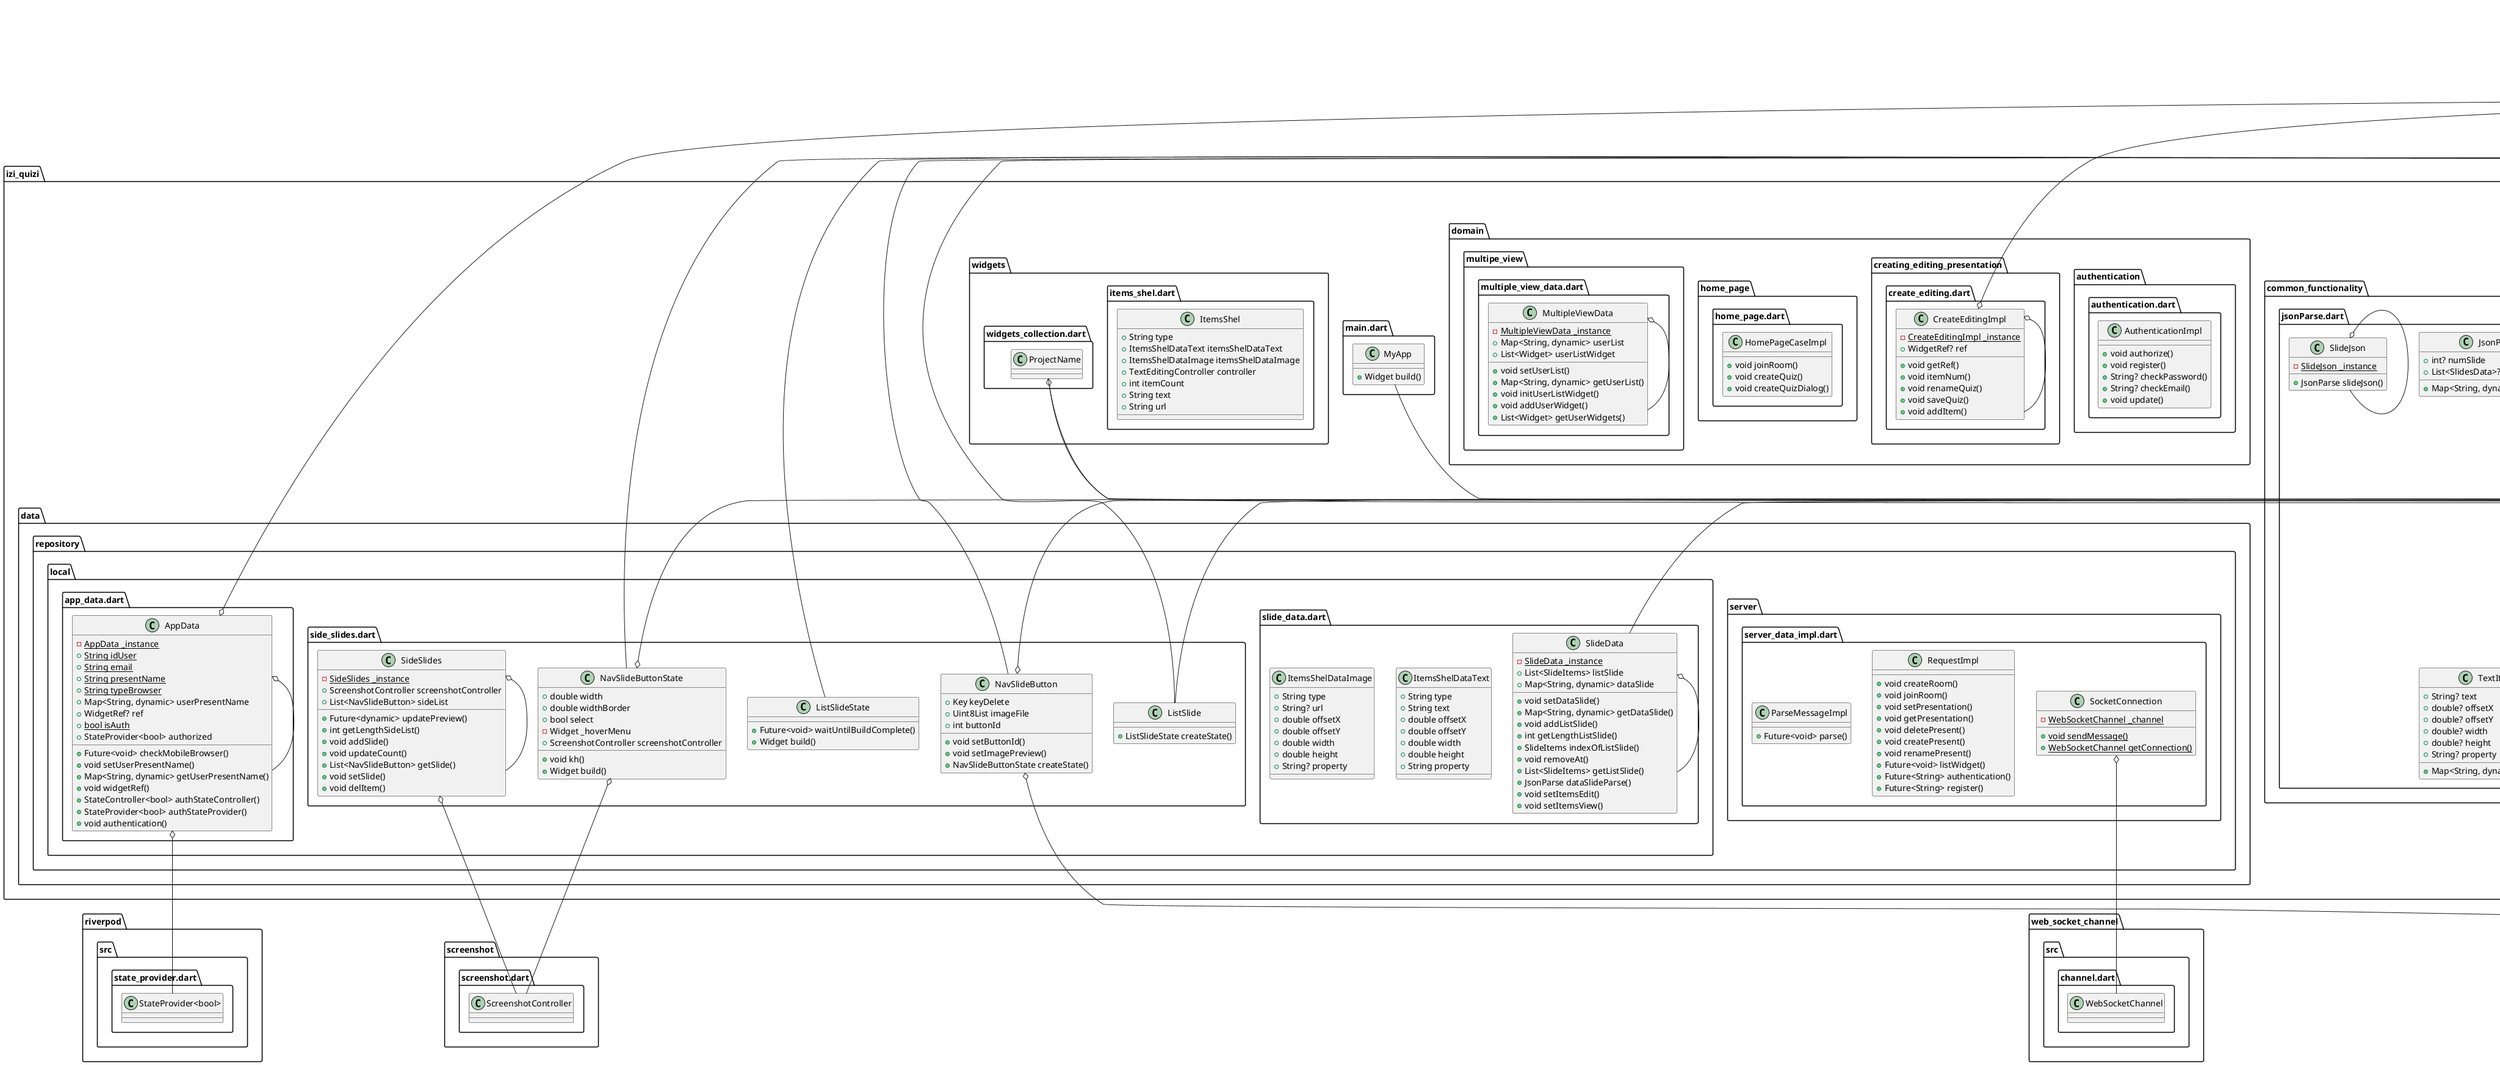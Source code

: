@startuml
set namespaceSeparator ::

class "izi_quizi::common_functionality::jsonParse.dart::JsonParse" {
  +int? numSlide
  +List<SlidesData>? slidesData
  +Map<String, dynamic> toJson()
}

class "izi_quizi::common_functionality::jsonParse.dart::SlidesData" {
  +List<TextItems>? textItems
  +List<ImageItems>? imageItems
  +Map<String, dynamic> toJson()
}

class "izi_quizi::common_functionality::jsonParse.dart::TextItems" {
  +String? text
  +double? offsetX
  +double? offsetY
  +double? width
  +double? height
  +String? property
  +Map<String, dynamic> toJson()
}

class "izi_quizi::common_functionality::jsonParse.dart::ImageItems" {
  +String? url
  +double? offsetX
  +double? offsetY
  +double? width
  +double? height
  +String? property
  +Map<String, dynamic> toJson()
}

class "izi_quizi::common_functionality::jsonParse.dart::SlideJson" {
  {static} -SlideJson _instance
  +JsonParse slideJson()
}

"izi_quizi::common_functionality::jsonParse.dart::SlideJson" o-- "izi_quizi::common_functionality::jsonParse.dart::SlideJson"

class "izi_quizi::data::repository::local::app_data.dart::AppData" {
  {static} -AppData _instance
  {static} +String idUser
  {static} +String email
  {static} +String presentName
  {static} +String typeBrowser
  +Map<String, dynamic> userPresentName
  +WidgetRef? ref
  {static} +bool isAuth
  +StateProvider<bool> authorized
  +Future<void> checkMobileBrowser()
  +void setUserPresentName()
  +Map<String, dynamic> getUserPresentName()
  +void widgetRef()
  +StateController<bool> authStateController()
  +StateProvider<bool> authStateProvider()
  +void authentication()
}

"izi_quizi::data::repository::local::app_data.dart::AppData" o-- "izi_quizi::data::repository::local::app_data.dart::AppData"
"izi_quizi::data::repository::local::app_data.dart::AppData" o-- "flutter_riverpod::src::consumer.dart::WidgetRef"
"izi_quizi::data::repository::local::app_data.dart::AppData" o-- "riverpod::src::state_provider.dart::StateProvider<bool>"

class "izi_quizi::data::repository::local::side_slides.dart::SideSlides" {
  {static} -SideSlides _instance
  +ScreenshotController screenshotController
  +List<NavSlideButton> sideList
  +Future<dynamic> updatePreview()
  +int getLengthSideList()
  +void addSlide()
  +void updateCount()
  +List<NavSlideButton> getSlide()
  +void setSlide()
  +void delItem()
}

"izi_quizi::data::repository::local::side_slides.dart::SideSlides" o-- "izi_quizi::data::repository::local::side_slides.dart::SideSlides"
"izi_quizi::data::repository::local::side_slides.dart::SideSlides" o-- "screenshot::screenshot.dart::ScreenshotController"

class "izi_quizi::data::repository::local::side_slides.dart::NavSlideButton" {
  +Key keyDelete
  +Uint8List imageFile
  +int buttonId
  +void setButtonId()
  +void setImagePreview()
  +NavSlideButtonState createState()
}

"izi_quizi::data::repository::local::side_slides.dart::NavSlideButton" o-- "flutter::src::foundation::key.dart::Key"
"izi_quizi::data::repository::local::side_slides.dart::NavSlideButton" o-- "dart::typed_data::Uint8List"
"flutter_riverpod::src::consumer.dart::ConsumerStatefulWidget" <|-- "izi_quizi::data::repository::local::side_slides.dart::NavSlideButton"

class "izi_quizi::data::repository::local::side_slides.dart::NavSlideButtonState" {
  +double width
  +double widthBorder
  +bool select
  -Widget _hoverMenu
  +ScreenshotController screenshotController
  +void kh()
  +Widget build()
}

"izi_quizi::data::repository::local::side_slides.dart::NavSlideButtonState" o-- "flutter::src::widgets::framework.dart::Widget"
"izi_quizi::data::repository::local::side_slides.dart::NavSlideButtonState" o-- "screenshot::screenshot.dart::ScreenshotController"
"flutter_riverpod::src::consumer.dart::ConsumerState" <|-- "izi_quizi::data::repository::local::side_slides.dart::NavSlideButtonState"

class "izi_quizi::data::repository::local::side_slides.dart::ListSlide" {
  +ListSlideState createState()
}

"flutter_riverpod::src::consumer.dart::ConsumerStatefulWidget" <|-- "izi_quizi::data::repository::local::side_slides.dart::ListSlide"

class "izi_quizi::data::repository::local::side_slides.dart::ListSlideState" {
  +Future<void> waitUntilBuildComplete()
  +Widget build()
}

"flutter_riverpod::src::consumer.dart::ConsumerState" <|-- "izi_quizi::data::repository::local::side_slides.dart::ListSlideState"

class "izi_quizi::data::repository::local::slide_data.dart::SlideData" {
  {static} -SlideData _instance
  +List<SlideItems> listSlide
  +Map<String, dynamic> dataSlide
  +void setDataSlide()
  +Map<String, dynamic> getDataSlide()
  +void addListSlide()
  +int getLengthListSlide()
  +SlideItems indexOfListSlide()
  +void removeAt()
  +List<SlideItems> getListSlide()
  +JsonParse dataSlideParse()
  +void setItemsEdit()
  +void setItemsView()
}

"izi_quizi::data::repository::local::slide_data.dart::SlideData" o-- "izi_quizi::data::repository::local::slide_data.dart::SlideData"

class "izi_quizi::data::repository::local::slide_data.dart::ItemsShelDataText" {
  +String type
  +String text
  +double offsetX
  +double offsetY
  +double width
  +double height
  +String property
}

class "izi_quizi::data::repository::local::slide_data.dart::ItemsShelDataImage" {
  +String type
  +String? url
  +double offsetX
  +double offsetY
  +double width
  +double height
  +String? property
}

class "izi_quizi::data::repository::server::server_data_impl.dart::SocketConnection" {
  {static} -WebSocketChannel _channel
  {static} +void sendMessage()
  {static} +WebSocketChannel getConnection()
}

"izi_quizi::data::repository::server::server_data_impl.dart::SocketConnection" o-- "web_socket_channel::src::channel.dart::WebSocketChannel"

class "izi_quizi::data::repository::server::server_data_impl.dart::RequestImpl" {
  +void createRoom()
  +void joinRoom()
  +void setPresentation()
  +void getPresentation()
  +void deletePresent()
  +void createPresent()
  +void renamePresent()
  +Future<void> listWidget()
  +Future<String> authentication()
  +Future<String> register()
}

class "izi_quizi::data::repository::server::server_data_impl.dart::ParseMessageImpl" {
  +Future<void> parse()
}

class "izi_quizi::domain::authentication::authentication.dart::AuthenticationImpl" {
  +void authorize()
  +void register()
  +String? checkPassword()
  +String? checkEmail()
  +void update()
}

class "izi_quizi::domain::creating_editing_presentation::create_editing.dart::CreateEditingImpl" {
  {static} -CreateEditingImpl _instance
  +WidgetRef? ref
  +void getRef()
  +void itemNum()
  +void renameQuiz()
  +void saveQuiz()
  +void addItem()
}

"izi_quizi::domain::creating_editing_presentation::create_editing.dart::CreateEditingImpl" o-- "izi_quizi::domain::creating_editing_presentation::create_editing.dart::CreateEditingImpl"
"izi_quizi::domain::creating_editing_presentation::create_editing.dart::CreateEditingImpl" o-- "flutter_riverpod::src::consumer.dart::WidgetRef"

class "izi_quizi::domain::home_page::home_page.dart::HomePageCaseImpl" {
  +void joinRoom()
  +void createQuiz()
  +void createQuizDialog()
}

class "izi_quizi::domain::multipe_view::multiple_view_data.dart::MultipleViewData" {
  {static} -MultipleViewData _instance
  +Map<String, dynamic> userList
  +List<Widget> userListWidget
  +void setUserList()
  +Map<String, dynamic> getUserList()
  +void initUserListWidget()
  +void addUserWidget()
  +List<Widget> getUserWidgets()
}

"izi_quizi::domain::multipe_view::multiple_view_data.dart::MultipleViewData" o-- "izi_quizi::domain::multipe_view::multiple_view_data.dart::MultipleViewData"

class "izi_quizi::main.dart::MyApp" {
  +Widget build()
}

"flutter::src::widgets::framework.dart::StatelessWidget" <|-- "izi_quizi::main.dart::MyApp"

class "izi_quizi::presentation::authentication::authentication_popup_screen.dart::PasswordField" {
  +GlobalKey<FormState>? formKey
  +String? restorationId
  +Key? fieldKey
  +String? hintText
  +String? labelText
  +String? helperText
  +String? helperTexts
  +void Function(String?)? onChanged
  +String? Function(String?)? validator
  +void Function(String)? onFieldSubmitted
  +TextInputAction? textInputAction
  +TextEditingController? myControllerPass
  +State<PasswordField> createState()
}

"izi_quizi::presentation::authentication::authentication_popup_screen.dart::PasswordField" o-- "flutter::src::widgets::framework.dart::GlobalKey<FormState>"
"izi_quizi::presentation::authentication::authentication_popup_screen.dart::PasswordField" o-- "flutter::src::foundation::key.dart::Key"
"izi_quizi::presentation::authentication::authentication_popup_screen.dart::PasswordField" o-- "flutter::src::widgets::form.dart::void Function(String)"
"izi_quizi::presentation::authentication::authentication_popup_screen.dart::PasswordField" o-- "flutter::src::widgets::form.dart::String Function(String)"
"izi_quizi::presentation::authentication::authentication_popup_screen.dart::PasswordField" o-- "flutter::src::foundation::basic_types.dart::void Function(String)"
"izi_quizi::presentation::authentication::authentication_popup_screen.dart::PasswordField" o-- "flutter::src::services::text_input.dart::TextInputAction"
"izi_quizi::presentation::authentication::authentication_popup_screen.dart::PasswordField" o-- "flutter::src::widgets::editable_text.dart::TextEditingController"
"flutter::src::widgets::framework.dart::StatefulWidget" <|-- "izi_quizi::presentation::authentication::authentication_popup_screen.dart::PasswordField"

class "izi_quizi::presentation::authentication::authentication_popup_screen.dart::_PasswordFieldState" {
  -RestorableBool _obscureText
  +String? restorationId
  +String? hintText
  +void restoreState()
  +Widget build()
}

"izi_quizi::presentation::authentication::authentication_popup_screen.dart::_PasswordFieldState" o-- "flutter::src::widgets::restoration_properties.dart::RestorableBool"
"flutter::src::widgets::framework.dart::State" <|-- "izi_quizi::presentation::authentication::authentication_popup_screen.dart::_PasswordFieldState"
"flutter::src::widgets::restoration.dart::RestorationMixin" <|-- "izi_quizi::presentation::authentication::authentication_popup_screen.dart::_PasswordFieldState"

class "izi_quizi::presentation::authentication::authentication_popup_screen.dart::Join" {
  +JoinState createState()
}

"flutter_riverpod::src::consumer.dart::ConsumerStatefulWidget" <|-- "izi_quizi::presentation::authentication::authentication_popup_screen.dart::Join"

class "izi_quizi::presentation::authentication::authentication_popup_screen.dart::JoinState" {
  +TextEditingController myControllerEmail
  +TextEditingController controllerPass
  -GlobalKey<FormState> _formKey
  +bool buttonPressed
  +bool isAuth
  +Widget errorWidget
  +Widget build()
}

"izi_quizi::presentation::authentication::authentication_popup_screen.dart::JoinState" o-- "flutter::src::widgets::editable_text.dart::TextEditingController"
"izi_quizi::presentation::authentication::authentication_popup_screen.dart::JoinState" o-- "flutter::src::widgets::framework.dart::GlobalKey<FormState>"
"izi_quizi::presentation::authentication::authentication_popup_screen.dart::JoinState" o-- "flutter::src::widgets::framework.dart::Widget"
"flutter_riverpod::src::consumer.dart::ConsumerState" <|-- "izi_quizi::presentation::authentication::authentication_popup_screen.dart::JoinState"

class "izi_quizi::presentation::authentication::authentication_state.dart::AuthUpdate" {
  +void increment()
}

"state_notifier::state_notifier.dart::StateNotifier" <|-- "izi_quizi::presentation::authentication::authentication_state.dart::AuthUpdate"

class "izi_quizi::presentation::creating_editing_presentation::create_editing_state.dart::ItemId" {
  +void set()
}

"state_notifier::state_notifier.dart::StateNotifier" <|-- "izi_quizi::presentation::creating_editing_presentation::create_editing_state.dart::ItemId"

class "izi_quizi::presentation::creating_editing_presentation::creating_editing_screen.dart::PresentationEdit" {
  +String currentNamePresent
  +TextEditingController myController
  +Widget build()
}

"izi_quizi::presentation::creating_editing_presentation::creating_editing_screen.dart::PresentationEdit" o-- "flutter::src::widgets::editable_text.dart::TextEditingController"
"flutter::src::widgets::framework.dart::StatelessWidget" <|-- "izi_quizi::presentation::creating_editing_presentation::creating_editing_screen.dart::PresentationEdit"

class "izi_quizi::presentation::creating_editing_presentation::creating_editing_screen.dart::NavRailDemo" {
  +NavRailDemoState createState()
}

"flutter_riverpod::src::consumer.dart::ConsumerStatefulWidget" <|-- "izi_quizi::presentation::creating_editing_presentation::creating_editing_screen.dart::NavRailDemo"

class "izi_quizi::presentation::creating_editing_presentation::creating_editing_screen.dart::NavRailDemoState" {
  -RestorableInt _selectedIndex
  +ListSlide listSlide
  +String restorationId
  +void restoreState()
  +void dispose()
  +Widget build()
}

"izi_quizi::presentation::creating_editing_presentation::creating_editing_screen.dart::NavRailDemoState" o-- "flutter::src::widgets::restoration_properties.dart::RestorableInt"
"izi_quizi::presentation::creating_editing_presentation::creating_editing_screen.dart::NavRailDemoState" o-- "izi_quizi::data::repository::local::side_slides.dart::ListSlide"
"flutter_riverpod::src::consumer.dart::ConsumerState" <|-- "izi_quizi::presentation::creating_editing_presentation::creating_editing_screen.dart::NavRailDemoState"
"flutter::src::widgets::restoration.dart::RestorationMixin" <|-- "izi_quizi::presentation::creating_editing_presentation::creating_editing_screen.dart::NavRailDemoState"

class "izi_quizi::presentation::creating_editing_presentation::creating_editing_screen.dart::PresentationViewport" {
  +State<PresentationViewport> createState()
}

"flutter::src::widgets::framework.dart::StatefulWidget" <|-- "izi_quizi::presentation::creating_editing_presentation::creating_editing_screen.dart::PresentationViewport"

class "izi_quizi::presentation::creating_editing_presentation::creating_editing_screen.dart::PresentationViewportState" {
  +Widget build()
}

"flutter::src::widgets::framework.dart::State" <|-- "izi_quizi::presentation::creating_editing_presentation::creating_editing_screen.dart::PresentationViewportState"

class "izi_quizi::presentation::creating_editing_presentation::creating_editing_screen.dart::ElevatedButtonFactory" {
  +void Function()? onPressed
  +Widget child
  +Widget build()
}

"izi_quizi::presentation::creating_editing_presentation::creating_editing_screen.dart::ElevatedButtonFactory" o-- "null::void Function()"
"izi_quizi::presentation::creating_editing_presentation::creating_editing_screen.dart::ElevatedButtonFactory" o-- "flutter::src::widgets::framework.dart::Widget"
"flutter::src::widgets::framework.dart::StatelessWidget" <|-- "izi_quizi::presentation::creating_editing_presentation::creating_editing_screen.dart::ElevatedButtonFactory"

class "izi_quizi::presentation::home_page::home_page_screen.dart::MyStatefulWidget" {
  +MyStatefulWidgetState createState()
}

"flutter_riverpod::src::consumer.dart::ConsumerStatefulWidget" <|-- "izi_quizi::presentation::home_page::home_page_screen.dart::MyStatefulWidget"

class "izi_quizi::presentation::home_page::home_page_screen.dart::MyStatefulWidgetState" {
  -TabController _tabController
  +void initState()
  +void setStates()
  +Widget build()
}

"izi_quizi::presentation::home_page::home_page_screen.dart::MyStatefulWidgetState" o-- "flutter::src::material::tab_controller.dart::TabController"
"flutter_riverpod::src::consumer.dart::ConsumerState" <|-- "izi_quizi::presentation::home_page::home_page_screen.dart::MyStatefulWidgetState"
"flutter::src::widgets::ticker_provider.dart::TickerProviderStateMixin" <|-- "izi_quizi::presentation::home_page::home_page_screen.dart::MyStatefulWidgetState"

class "izi_quizi::presentation::home_page::home_page_screen.dart::TabBarEvents" {
  +State<TabBarEvents> createState()
}

"flutter::src::widgets::framework.dart::StatefulWidget" <|-- "izi_quizi::presentation::home_page::home_page_screen.dart::TabBarEvents"

class "izi_quizi::presentation::home_page::home_page_screen.dart::TabBarEventsState" {
  +TabController tabController
  +void initState()
  +Widget build()
}

"izi_quizi::presentation::home_page::home_page_screen.dart::TabBarEventsState" o-- "flutter::src::material::tab_controller.dart::TabController"
"flutter::src::widgets::framework.dart::State" <|-- "izi_quizi::presentation::home_page::home_page_screen.dart::TabBarEventsState"
"flutter::src::widgets::ticker_provider.dart::TickerProviderStateMixin" <|-- "izi_quizi::presentation::home_page::home_page_screen.dart::TabBarEventsState"

class "izi_quizi::presentation::home_page::home_page_screen.dart::JoinThePresentation" {
  {static} +TextEditingController controller
  -List<Widget> _list
  +Widget build()
}

"izi_quizi::presentation::home_page::home_page_screen.dart::JoinThePresentation" o-- "flutter::src::widgets::editable_text.dart::TextEditingController"
"flutter::src::widgets::framework.dart::StatelessWidget" <|-- "izi_quizi::presentation::home_page::home_page_screen.dart::JoinThePresentation"

class "izi_quizi::presentation::home_page::home_page_screen.dart::PresentCard" {
  +int idPresent
  +String presentName
  +State<PresentCard> createState()
}

"flutter::src::widgets::framework.dart::StatefulWidget" <|-- "izi_quizi::presentation::home_page::home_page_screen.dart::PresentCard"

class "izi_quizi::presentation::home_page::home_page_screen.dart::_PresentCardState" {
  +Widget build()
}

"flutter::src::widgets::framework.dart::State" <|-- "izi_quizi::presentation::home_page::home_page_screen.dart::_PresentCardState"

class "izi_quizi::presentation::home_page::home_page_screen.dart::PresentationDialog" {
  +int idPresent
  +String presentName
  +SlideData slideData
  +Color? barrierColor
  +bool barrierDismissible
  +String? barrierLabel
  +Duration transitionDuration
  +Widget buildPage()
}

"izi_quizi::presentation::home_page::home_page_screen.dart::PresentationDialog" o-- "izi_quizi::data::repository::local::slide_data.dart::SlideData"
"izi_quizi::presentation::home_page::home_page_screen.dart::PresentationDialog" o-- "dart::ui::Color"
"flutter::src::widgets::routes.dart::PopupRoute" <|-- "izi_quizi::presentation::home_page::home_page_screen.dart::PresentationDialog"

class "izi_quizi::presentation::home_page::home_page_state.dart::IsAuth" {
  +bool isAuth
  +void set()
}

"state_notifier::state_notifier.dart::StateNotifier" <|-- "izi_quizi::presentation::home_page::home_page_state.dart::IsAuth"

class "izi_quizi::presentation::multipe_view::multiple_view_screen.dart::MultipleView" {
  +_MultipleViewState createState()
}

"flutter_riverpod::src::consumer.dart::ConsumerStatefulWidget" <|-- "izi_quizi::presentation::multipe_view::multiple_view_screen.dart::MultipleView"

class "izi_quizi::presentation::multipe_view::multiple_view_screen.dart::_MultipleViewState" {
  -GlobalKey<FormState> _formKey
  +Widget build()
}

"izi_quizi::presentation::multipe_view::multiple_view_screen.dart::_MultipleViewState" o-- "flutter::src::widgets::framework.dart::GlobalKey<FormState>"
"flutter_riverpod::src::consumer.dart::ConsumerState" <|-- "izi_quizi::presentation::multipe_view::multiple_view_screen.dart::_MultipleViewState"

class "izi_quizi::presentation::single_view::single_view_screen.dart::SingleViewPresentation" {
  +ViewPresentationState createState()
}

"flutter_riverpod::src::consumer.dart::ConsumerStatefulWidget" <|-- "izi_quizi::presentation::single_view::single_view_screen.dart::SingleViewPresentation"

class "izi_quizi::presentation::single_view::single_view_screen.dart::ViewPresentationState" {
  {static} +double heightBox
  {static} +double heightIcon
  +Widget build()
}

"flutter_riverpod::src::consumer.dart::ConsumerState" <|-- "izi_quizi::presentation::single_view::single_view_screen.dart::ViewPresentationState"

class "izi_quizi::presentation::single_view::single_view_screen.dart::ItemsViewPresentation" {
  +String type
  +TextEditingController controller
  +int itemId
  +String text
  +String url
  +double width
  +double height
  +double left
  +double top
  +ItemsViewPresentationState createState()
}

"izi_quizi::presentation::single_view::single_view_screen.dart::ItemsViewPresentation" o-- "flutter::src::widgets::editable_text.dart::TextEditingController"
"flutter_riverpod::src::consumer.dart::ConsumerStatefulWidget" <|-- "izi_quizi::presentation::single_view::single_view_screen.dart::ItemsViewPresentation"

class "izi_quizi::presentation::single_view::single_view_screen.dart::ItemsViewPresentationState" {
  +double angle
  +void initState()
  +void dispose()
  +Widget build()
}

"flutter_riverpod::src::consumer.dart::ConsumerState" <|-- "izi_quizi::presentation::single_view::single_view_screen.dart::ItemsViewPresentationState"

class "izi_quizi::presentation::single_view::single_view_screen.dart::PresentationViewport" {
  +Widget build()
}

"flutter_riverpod::src::consumer.dart::ConsumerWidget" <|-- "izi_quizi::presentation::single_view::single_view_screen.dart::PresentationViewport"

class "izi_quizi::presentation::single_view::single_view_state.dart::Counter" {
  +void increment()
  +void decrement()
  +void set()
}

"state_notifier::state_notifier.dart::StateNotifier" <|-- "izi_quizi::presentation::single_view::single_view_state.dart::Counter"

class "izi_quizi::widgets::items_shel.dart::ItemsShel" {
  +String type
  +ItemsShelDataText itemsShelDataText
  +ItemsShelDataImage itemsShelDataImage
  +TextEditingController controller
  +int itemCount
  +String text
  +String url
  +double width
  +double height
  +Offset offsetPos
  +Widget? widgetInit
  +double left
  +double top
  +ItemsShelDataText? getItemsShelDataText()
  +ItemsShelDataImage? getItemsShelDataImage()
  +ItemsShelState createState()
}

"izi_quizi::widgets::items_shel.dart::ItemsShel" o-- "izi_quizi::data::repository::local::slide_data.dart::ItemsShelDataText"
"izi_quizi::widgets::items_shel.dart::ItemsShel" o-- "izi_quizi::data::repository::local::slide_data.dart::ItemsShelDataImage"
"izi_quizi::widgets::items_shel.dart::ItemsShel" o-- "flutter::src::widgets::editable_text.dart::TextEditingController"
"izi_quizi::widgets::items_shel.dart::ItemsShel" o-- "dart::ui::Offset"
"izi_quizi::widgets::items_shel.dart::ItemsShel" o-- "flutter::src::widgets::framework.dart::Widget"
"flutter_riverpod::src::consumer.dart::ConsumerStatefulWidget" <|-- "izi_quizi::widgets::items_shel.dart::ItemsShel"

class "izi_quizi::widgets::items_shel.dart::ItemsShelState" {
  +Color color
  +Offset offset
  +double angle
  +BoxBorder? border
  +BoxBorder? setBorder
  +bool hover
  +bool select
  +int itemCount
  +Widget rightBottomTriger()
  +Widget leftTopTriger()
  +Widget rotateTriger()
  +void initState()
  +void dispose()
  +Widget build()
}

"izi_quizi::widgets::items_shel.dart::ItemsShelState" o-- "dart::ui::Color"
"izi_quizi::widgets::items_shel.dart::ItemsShelState" o-- "dart::ui::Offset"
"izi_quizi::widgets::items_shel.dart::ItemsShelState" o-- "flutter::src::painting::box_border.dart::BoxBorder"
"flutter_riverpod::src::consumer.dart::ConsumerState" <|-- "izi_quizi::widgets::items_shel.dart::ItemsShelState"

class "izi_quizi::widgets::slide.dart::PresentationCreationArea" {
  +SlideData data
  +int numWidget
  +List<Widget> listWidgets
  +List<SlideItems> listSlide
  -List<Widget> _selectWidget
  +Future<Uint8List> imageElementToUint8List()
  +Future<void> pickFileWeb()
  +void addWidget()
  +Widget sideMenu()
  +Widget area()
  +Widget build()
}

"izi_quizi::widgets::slide.dart::PresentationCreationArea" o-- "izi_quizi::data::repository::local::slide_data.dart::SlideData"
"flutter_riverpod::src::consumer.dart::ConsumerWidget" <|-- "izi_quizi::widgets::slide.dart::PresentationCreationArea"

class "izi_quizi::widgets::slide_item.dart::SlideItems" {
  +List<ItemsShel> listItems
  +List<ItemsViewPresentation> listItemsView
  +int lengthArr()
  +List<ItemsShel> getListItems()
  +void addItemShel()
  +void addItemsView()
  +void delItem()
  +Stack getSlide()
  +Stack getSlideView()
  +Widget build()
}

"flutter_riverpod::src::consumer.dart::ConsumerWidget" <|-- "izi_quizi::widgets::slide_item.dart::SlideItems"

class "izi_quizi::widgets::widgets_collection.dart::ButtonDelete" {
  +Key deleteItemKey
  +Widget build()
}

"izi_quizi::widgets::widgets_collection.dart::ButtonDelete" o-- "flutter::src::foundation::key.dart::Key"
"flutter_riverpod::src::consumer.dart::ConsumerWidget" <|-- "izi_quizi::widgets::widgets_collection.dart::ButtonDelete"
  _fe_analyzer_shared 31.0.0 (58.0.0 available)  analyzer 2.8.0 (5.10.0 available)
  cli_util 0.3.5 (0.4.0 available)
> source_span 1.10.0 (was 1.9.1)
Building package executables... (4.8s)
  _fe_analyzer_shared 31.0.0 (58.0.0 available)
  _fe_analyzer_shared 31.0.0 (58.0.0 available)
  analyzer 2.8.0 (5.10.0 available)
  cli_util 0.3.5 (0.4.0 available)
> source_span 1.10.0 (was 1.9.1)
Building package executables... (4.8s)
Built dcdg:dcdg.
Installed executable dcdg.
Warning: Pub installs executables into C:\Users\2001a\AppData\Local\Pub\Cache\bin, which is not on your path.
You can fix that by adding that directory to your system's "Path" environment variable.
A web search for "configure windows path" will show you how.
Activated dcdg 4.1.0.
PS C:\Users\2001a\YandexDisk\university\diplom\izi_quizi> dart pub global run dcdg
@startuml
set namespaceSeparator ::

class "izi_quizi::common_functionality::jsonParse.dart::JsonParse" {
  +int? numSlide
  +List<SlidesData>? slidesData
  +Map<String, dynamic> toJson()
}

class "izi_quizi::common_functionality::jsonParse.dart::SlidesData" {
  +List<TextItems>? textItems
  +List<ImageItems>? imageItems
  +Map<String, dynamic> toJson()
}

class "izi_quizi::common_functionality::jsonParse.dart::TextItems" {
  +String? text
  +double? offsetX
  +double? offsetY
  +double? width
  +double? height
  +String? property
  +Map<String, dynamic> toJson()
}

class "izi_quizi::common_functionality::jsonParse.dart::ImageItems" {
  +String? url
  +double? offsetX
  +double? offsetY
  +double? width
  +double? height
  +String? property
  +Map<String, dynamic> toJson()
}

class "izi_quizi::common_functionality::jsonParse.dart::SlideJson" {
  {static} -SlideJson _instance
  +JsonParse slideJson()
}

"izi_quizi::common_functionality::jsonParse.dart::SlideJson" o-- "izi_quizi::common_functionality::jsonParse.dart::SlideJson"

class "izi_quizi::data::repository::local::app_data.dart::AppData" {
  {static} -AppData _instance
  {static} +String idUser
  {static} +String email
  {static} +String presentName
  {static} +String typeBrowser
  +Map<String, dynamic> userPresentName
  +WidgetRef? ref
  {static} +bool isAuth
  +StateProvider<bool> authorized
  +Future<void> checkMobileBrowser()
  +void setUserPresentName()
  +Map<String, dynamic> getUserPresentName()
  +void widgetRef()
  +StateController<bool> authStateController()
  +StateProvider<bool> authStateProvider()
  +void authentication()
}

"izi_quizi::data::repository::local::app_data.dart::AppData" o-- "izi_quizi::data::repository::local::app_data.dart::AppData"
"izi_quizi::data::repository::local::app_data.dart::AppData" o-- "flutter_riverpod::src::consumer.dart::WidgetRef"
"izi_quizi::data::repository::local::app_data.dart::AppData" o-- "riverpod::src::state_provider.dart::StateProvider<bool>"

class "izi_quizi::data::repository::local::side_slides.dart::SideSlides" {
  {static} -SideSlides _instance
  +ScreenshotController screenshotController
  +List<NavSlideButton> sideList
  +Future<dynamic> updatePreview()
  +int getLengthSideList()
  +void addSlide()
  +void updateCount()
  +List<NavSlideButton> getSlide()
  +void setSlide()
  +void delItem()
}

"izi_quizi::data::repository::local::side_slides.dart::SideSlides" o-- "izi_quizi::data::repository::local::side_slides.dart::SideSlides"
"izi_quizi::data::repository::local::side_slides.dart::SideSlides" o-- "screenshot::screenshot.dart::ScreenshotController"

class "izi_quizi::data::repository::local::side_slides.dart::NavSlideButton" {
  +Key keyDelete
  +Uint8List imageFile
  +int buttonId
  +void setButtonId()
  +void setImagePreview()
  +NavSlideButtonState createState()
}

"izi_quizi::data::repository::local::side_slides.dart::NavSlideButton" o-- "flutter::src::foundation::key.dart::Key"
"izi_quizi::data::repository::local::side_slides.dart::NavSlideButton" o-- "dart::typed_data::Uint8List"
"flutter_riverpod::src::consumer.dart::ConsumerStatefulWidget" <|-- "izi_quizi::data::repository::local::side_slides.dart::NavSlideButton"

class "izi_quizi::data::repository::local::side_slides.dart::NavSlideButtonState" {
  +double width
  +double widthBorder
  +bool select
  -Widget _hoverMenu
  +ScreenshotController screenshotController
  +void kh()
  +Widget build()
}

"izi_quizi::data::repository::local::side_slides.dart::NavSlideButtonState" o-- "flutter::src::widgets::framework.dart::Widget"
"izi_quizi::data::repository::local::side_slides.dart::NavSlideButtonState" o-- "screenshot::screenshot.dart::ScreenshotController"
"flutter_riverpod::src::consumer.dart::ConsumerState" <|-- "izi_quizi::data::repository::local::side_slides.dart::NavSlideButtonState"

class "izi_quizi::data::repository::local::side_slides.dart::ListSlide" {
  +ListSlideState createState()
}

"flutter_riverpod::src::consumer.dart::ConsumerStatefulWidget" <|-- "izi_quizi::data::repository::local::side_slides.dart::ListSlide"

class "izi_quizi::data::repository::local::side_slides.dart::ListSlideState" {
  +Future<void> waitUntilBuildComplete()
  +Widget build()
}

"flutter_riverpod::src::consumer.dart::ConsumerState" <|-- "izi_quizi::data::repository::local::side_slides.dart::ListSlideState"

class "izi_quizi::data::repository::local::slide_data.dart::SlideData" {
  {static} -SlideData _instance
  +List<SlideItems> listSlide
  +Map<String, dynamic> dataSlide
  +void setDataSlide()
  +Map<String, dynamic> getDataSlide()
  +void addListSlide()
  +int getLengthListSlide()
  +SlideItems indexOfListSlide()
  +void removeAt()
  +List<SlideItems> getListSlide()
  +JsonParse dataSlideParse()
  +void setItemsEdit()
  +void setItemsView()
}

"izi_quizi::data::repository::local::slide_data.dart::SlideData" o-- "izi_quizi::data::repository::local::slide_data.dart::SlideData"

class "izi_quizi::data::repository::local::slide_data.dart::ItemsShelDataText" {
  +String type
  +String text
  +double offsetX
  +double offsetY
  +double width
  +double height
  +String property
}

class "izi_quizi::data::repository::local::slide_data.dart::ItemsShelDataImage" {
  +String type
  +String? url
  +double offsetX
  +double offsetY
  +double width
  +double height
  +String? property
}

class "izi_quizi::data::repository::server::server_data_impl.dart::SocketConnection" {
  {static} -WebSocketChannel _channel
  {static} +void sendMessage()
  {static} +WebSocketChannel getConnection()
}

"izi_quizi::data::repository::server::server_data_impl.dart::SocketConnection" o-- "web_socket_channel::src::channel.dart::WebSocketChannel"

class "izi_quizi::data::repository::server::server_data_impl.dart::RequestImpl" {
  +void createRoom()
  +void joinRoom()
  +void setPresentation()
  +void getPresentation()
  +void deletePresent()
  +void createPresent()
  +void renamePresent()
  +Future<void> listWidget()
  +Future<String> authentication()
  +Future<String> register()
}

class "izi_quizi::data::repository::server::server_data_impl.dart::ParseMessageImpl" {
  +Future<void> parse()
}

class "izi_quizi::domain::authentication::authentication.dart::AuthenticationImpl" {
  +void authorize()
  +void register()
  +String? checkPassword()
  +String? checkEmail()
  +void update()
}

class "izi_quizi::domain::creating_editing_presentation::create_editing.dart::CreateEditingImpl" {
  {static} -CreateEditingImpl _instance
  +WidgetRef? ref
  +void getRef()
  +void itemNum()
  +void renameQuiz()
  +void saveQuiz()
  +void addItem()
}

"izi_quizi::domain::creating_editing_presentation::create_editing.dart::CreateEditingImpl" o-- "izi_quizi::domain::creating_editing_presentation::create_editing.dart::CreateEditingImpl"
"izi_quizi::domain::creating_editing_presentation::create_editing.dart::CreateEditingImpl" o-- "flutter_riverpod::src::consumer.dart::WidgetRef"

class "izi_quizi::domain::home_page::home_page.dart::HomePageCaseImpl" {
  +void joinRoom()
  +void createQuiz()
  +void createQuizDialog()
}

class "izi_quizi::domain::multipe_view::multiple_view_data.dart::MultipleViewData" {
  {static} -MultipleViewData _instance
  +Map<String, dynamic> userList
  +List<Widget> userListWidget
  +void setUserList()
  +Map<String, dynamic> getUserList()
  +void initUserListWidget()
  +void addUserWidget()
  +List<Widget> getUserWidgets()
}

"izi_quizi::domain::multipe_view::multiple_view_data.dart::MultipleViewData" o-- "izi_quizi::domain::multipe_view::multiple_view_data.dart::MultipleViewData"

class "izi_quizi::main.dart::MyApp" {
  +Widget build()
}

"flutter::src::widgets::framework.dart::StatelessWidget" <|-- "izi_quizi::main.dart::MyApp"

class "izi_quizi::presentation::authentication::authentication_popup_screen.dart::PasswordField" {
  +GlobalKey<FormState>? formKey
  +String? restorationId
  +Key? fieldKey
  +String? hintText
  +String? labelText
  +String? helperText
  +String? helperTexts
  +void Function(String?)? onChanged
  +String? Function(String?)? validator
  +void Function(String)? onFieldSubmitted
  +TextInputAction? textInputAction
  +TextEditingController? myControllerPass
  +State<PasswordField> createState()
}

"izi_quizi::presentation::authentication::authentication_popup_screen.dart::PasswordField" o-- "flutter::src::widgets::framework.dart::GlobalKey<FormState>"
"izi_quizi::presentation::authentication::authentication_popup_screen.dart::PasswordField" o-- "flutter::src::foundation::key.dart::Key"
"izi_quizi::presentation::authentication::authentication_popup_screen.dart::PasswordField" o-- "flutter::src::widgets::form.dart::void Function(String)"
"izi_quizi::presentation::authentication::authentication_popup_screen.dart::PasswordField" o-- "flutter::src::widgets::form.dart::String Function(String)"
"izi_quizi::presentation::authentication::authentication_popup_screen.dart::PasswordField" o-- "flutter::src::foundation::basic_types.dart::void Function(String)"
"izi_quizi::presentation::authentication::authentication_popup_screen.dart::PasswordField" o-- "flutter::src::services::text_input.dart::TextInputAction"
"izi_quizi::presentation::authentication::authentication_popup_screen.dart::PasswordField" o-- "flutter::src::widgets::editable_text.dart::TextEditingController"
"flutter::src::widgets::framework.dart::StatefulWidget" <|-- "izi_quizi::presentation::authentication::authentication_popup_screen.dart::PasswordField"

class "izi_quizi::presentation::authentication::authentication_popup_screen.dart::_PasswordFieldState" {
  -RestorableBool _obscureText
  +String? restorationId
  +String? hintText
  +void restoreState()
  +Widget build()
}

"izi_quizi::presentation::authentication::authentication_popup_screen.dart::_PasswordFieldState" o-- "flutter::src::widgets::restoration_properties.dart::RestorableBool"
"flutter::src::widgets::framework.dart::State" <|-- "izi_quizi::presentation::authentication::authentication_popup_screen.dart::_PasswordFieldState"
"flutter::src::widgets::restoration.dart::RestorationMixin" <|-- "izi_quizi::presentation::authentication::authentication_popup_screen.dart::_PasswordFieldState"

class "izi_quizi::presentation::authentication::authentication_popup_screen.dart::Join" {
  +JoinState createState()
}

"flutter_riverpod::src::consumer.dart::ConsumerStatefulWidget" <|-- "izi_quizi::presentation::authentication::authentication_popup_screen.dart::Join"

class "izi_quizi::presentation::authentication::authentication_popup_screen.dart::JoinState" {
  +TextEditingController myControllerEmail
  +TextEditingController controllerPass
  -GlobalKey<FormState> _formKey
  +bool buttonPressed
  +bool isAuth
  +Widget errorWidget
  +Widget build()
}

"izi_quizi::presentation::authentication::authentication_popup_screen.dart::JoinState" o-- "flutter::src::widgets::editable_text.dart::TextEditingController"
"izi_quizi::presentation::authentication::authentication_popup_screen.dart::JoinState" o-- "flutter::src::widgets::framework.dart::GlobalKey<FormState>"
"izi_quizi::presentation::authentication::authentication_popup_screen.dart::JoinState" o-- "flutter::src::widgets::framework.dart::Widget"
"flutter_riverpod::src::consumer.dart::ConsumerState" <|-- "izi_quizi::presentation::authentication::authentication_popup_screen.dart::JoinState"

class "izi_quizi::presentation::authentication::authentication_state.dart::AuthUpdate" {
  +void increment()
}

"state_notifier::state_notifier.dart::StateNotifier" <|-- "izi_quizi::presentation::authentication::authentication_state.dart::AuthUpdate"

class "izi_quizi::presentation::creating_editing_presentation::create_editing_state.dart::ItemId" {
  +void set()
}

"state_notifier::state_notifier.dart::StateNotifier" <|-- "izi_quizi::presentation::creating_editing_presentation::create_editing_state.dart::ItemId"

class "izi_quizi::presentation::creating_editing_presentation::creating_editing_screen.dart::PresentationEdit" {
  +String currentNamePresent
  +TextEditingController myController
  +Widget build()
}

"izi_quizi::presentation::creating_editing_presentation::creating_editing_screen.dart::PresentationEdit" o-- "flutter::src::widgets::editable_text.dart::TextEditingController"
"flutter::src::widgets::framework.dart::StatelessWidget" <|-- "izi_quizi::presentation::creating_editing_presentation::creating_editing_screen.dart::PresentationEdit"

class "izi_quizi::presentation::creating_editing_presentation::creating_editing_screen.dart::NavRailDemo" {
  +NavRailDemoState createState()
}

"flutter_riverpod::src::consumer.dart::ConsumerStatefulWidget" <|-- "izi_quizi::presentation::creating_editing_presentation::creating_editing_screen.dart::NavRailDemo"

class "izi_quizi::presentation::creating_editing_presentation::creating_editing_screen.dart::NavRailDemoState" {
  -RestorableInt _selectedIndex
  +ListSlide listSlide
  +String restorationId
  +void restoreState()
  +void dispose()
  +Widget build()
}

"izi_quizi::presentation::creating_editing_presentation::creating_editing_screen.dart::NavRailDemoState" o-- "flutter::src::widgets::restoration_properties.dart::RestorableInt"
"izi_quizi::presentation::creating_editing_presentation::creating_editing_screen.dart::NavRailDemoState" o-- "izi_quizi::data::repository::local::side_slides.dart::ListSlide"
"flutter_riverpod::src::consumer.dart::ConsumerState" <|-- "izi_quizi::presentation::creating_editing_presentation::creating_editing_screen.dart::NavRailDemoState"
"flutter::src::widgets::restoration.dart::RestorationMixin" <|-- "izi_quizi::presentation::creating_editing_presentation::creating_editing_screen.dart::NavRailDemoState"

class "izi_quizi::presentation::creating_editing_presentation::creating_editing_screen.dart::PresentationViewport" {
  +State<PresentationViewport> createState()
}

"flutter::src::widgets::framework.dart::StatefulWidget" <|-- "izi_quizi::presentation::creating_editing_presentation::creating_editing_screen.dart::PresentationViewport"

class "izi_quizi::presentation::creating_editing_presentation::creating_editing_screen.dart::PresentationViewportState" {
  +Widget build()
}

"flutter::src::widgets::framework.dart::State" <|-- "izi_quizi::presentation::creating_editing_presentation::creating_editing_screen.dart::PresentationViewportState"

class "izi_quizi::presentation::creating_editing_presentation::creating_editing_screen.dart::ElevatedButtonFactory" {
  +void Function()? onPressed
  +Widget child
  +Widget build()
}

"izi_quizi::presentation::creating_editing_presentation::creating_editing_screen.dart::ElevatedButtonFactory" o-- "null::void Function()"
"izi_quizi::presentation::creating_editing_presentation::creating_editing_screen.dart::ElevatedButtonFactory" o-- "flutter::src::widgets::framework.dart::Widget"
"flutter::src::widgets::framework.dart::StatelessWidget" <|-- "izi_quizi::presentation::creating_editing_presentation::creating_editing_screen.dart::ElevatedButtonFactory"

class "izi_quizi::presentation::home_page::home_page_screen.dart::MyStatefulWidget" {
  +MyStatefulWidgetState createState()
}

"flutter_riverpod::src::consumer.dart::ConsumerStatefulWidget" <|-- "izi_quizi::presentation::home_page::home_page_screen.dart::MyStatefulWidget"

class "izi_quizi::presentation::home_page::home_page_screen.dart::MyStatefulWidgetState" {
  -TabController _tabController
  +void initState()
  +void setStates()
  +Widget build()
}

"izi_quizi::presentation::home_page::home_page_screen.dart::MyStatefulWidgetState" o-- "flutter::src::material::tab_controller.dart::TabController"
"flutter_riverpod::src::consumer.dart::ConsumerState" <|-- "izi_quizi::presentation::home_page::home_page_screen.dart::MyStatefulWidgetState"
"flutter::src::widgets::ticker_provider.dart::TickerProviderStateMixin" <|-- "izi_quizi::presentation::home_page::home_page_screen.dart::MyStatefulWidgetState"

class "izi_quizi::presentation::home_page::home_page_screen.dart::TabBarEvents" {
  +State<TabBarEvents> createState()
}

"flutter::src::widgets::framework.dart::StatefulWidget" <|-- "izi_quizi::presentation::home_page::home_page_screen.dart::TabBarEvents"

class "izi_quizi::presentation::home_page::home_page_screen.dart::TabBarEventsState" {
  +TabController tabController
  +void initState()
  +Widget build()
}

"izi_quizi::presentation::home_page::home_page_screen.dart::TabBarEventsState" o-- "flutter::src::material::tab_controller.dart::TabController"
"flutter::src::widgets::framework.dart::State" <|-- "izi_quizi::presentation::home_page::home_page_screen.dart::TabBarEventsState"
"flutter::src::widgets::ticker_provider.dart::TickerProviderStateMixin" <|-- "izi_quizi::presentation::home_page::home_page_screen.dart::TabBarEventsState"

class "izi_quizi::presentation::home_page::home_page_screen.dart::JoinThePresentation" {
  {static} +TextEditingController controller
  -List<Widget> _list
  +Widget build()
}

"izi_quizi::presentation::home_page::home_page_screen.dart::JoinThePresentation" o-- "flutter::src::widgets::editable_text.dart::TextEditingController"
"flutter::src::widgets::framework.dart::StatelessWidget" <|-- "izi_quizi::presentation::home_page::home_page_screen.dart::JoinThePresentation"

class "izi_quizi::presentation::home_page::home_page_screen.dart::PresentCard" {
  +int idPresent
  +String presentName
  +State<PresentCard> createState()
}

"flutter::src::widgets::framework.dart::StatefulWidget" <|-- "izi_quizi::presentation::home_page::home_page_screen.dart::PresentCard"

class "izi_quizi::presentation::home_page::home_page_screen.dart::_PresentCardState" {
  +Widget build()
}

"flutter::src::widgets::framework.dart::State" <|-- "izi_quizi::presentation::home_page::home_page_screen.dart::_PresentCardState"

class "izi_quizi::presentation::home_page::home_page_screen.dart::PresentationDialog" {
  +int idPresent
  +String presentName
  +SlideData slideData
  +Color? barrierColor
  +bool barrierDismissible
  +String? barrierLabel
  +Duration transitionDuration
  +Widget buildPage()
}

"izi_quizi::presentation::home_page::home_page_screen.dart::PresentationDialog" o-- "izi_quizi::data::repository::local::slide_data.dart::SlideData"
"izi_quizi::presentation::home_page::home_page_screen.dart::PresentationDialog" o-- "dart::ui::Color"
"flutter::src::widgets::routes.dart::PopupRoute" <|-- "izi_quizi::presentation::home_page::home_page_screen.dart::PresentationDialog"

class "izi_quizi::presentation::home_page::home_page_state.dart::IsAuth" {
  +bool isAuth
  +void set()
}

"state_notifier::state_notifier.dart::StateNotifier" <|-- "izi_quizi::presentation::home_page::home_page_state.dart::IsAuth"

class "izi_quizi::presentation::multipe_view::multiple_view_screen.dart::MultipleView" {
  +_MultipleViewState createState()
}

"flutter_riverpod::src::consumer.dart::ConsumerStatefulWidget" <|-- "izi_quizi::presentation::multipe_view::multiple_view_screen.dart::MultipleView"

class "izi_quizi::presentation::multipe_view::multiple_view_screen.dart::_MultipleViewState" {
  -GlobalKey<FormState> _formKey
  +Widget build()
}

"izi_quizi::presentation::multipe_view::multiple_view_screen.dart::_MultipleViewState" o-- "flutter::src::widgets::framework.dart::GlobalKey<FormState>"
"flutter_riverpod::src::consumer.dart::ConsumerState" <|-- "izi_quizi::presentation::multipe_view::multiple_view_screen.dart::_MultipleViewState"

class "izi_quizi::presentation::single_view::single_view_screen.dart::SingleViewPresentation" {
  +ViewPresentationState createState()
}

"flutter_riverpod::src::consumer.dart::ConsumerStatefulWidget" <|-- "izi_quizi::presentation::single_view::single_view_screen.dart::SingleViewPresentation"

class "izi_quizi::presentation::single_view::single_view_screen.dart::ViewPresentationState" {
  {static} +double heightBox
  {static} +double heightIcon
  +Widget build()
}

"flutter_riverpod::src::consumer.dart::ConsumerState" <|-- "izi_quizi::presentation::single_view::single_view_screen.dart::ViewPresentationState"

class "izi_quizi::presentation::single_view::single_view_screen.dart::ItemsViewPresentation" {
  +String type
  +TextEditingController controller
  +int itemId
  +String text
  +String url
  +double width
  +double height
  +double left
  +double top
  +ItemsViewPresentationState createState()
}

"izi_quizi::presentation::single_view::single_view_screen.dart::ItemsViewPresentation" o-- "flutter::src::widgets::editable_text.dart::TextEditingController"
"flutter_riverpod::src::consumer.dart::ConsumerStatefulWidget" <|-- "izi_quizi::presentation::single_view::single_view_screen.dart::ItemsViewPresentation"

class "izi_quizi::presentation::single_view::single_view_screen.dart::ItemsViewPresentationState" {
  +double angle
  +void initState()
  +void dispose()
  +Widget build()
}

"flutter_riverpod::src::consumer.dart::ConsumerState" <|-- "izi_quizi::presentation::single_view::single_view_screen.dart::ItemsViewPresentationState"

class "izi_quizi::presentation::single_view::single_view_screen.dart::PresentationViewport" {
  +Widget build()
}

"flutter_riverpod::src::consumer.dart::ConsumerWidget" <|-- "izi_quizi::presentation::single_view::single_view_screen.dart::PresentationViewport"

class "izi_quizi::presentation::single_view::single_view_state.dart::Counter" {
  +void increment()
  +void decrement()
  +void set()
}

"state_notifier::state_notifier.dart::StateNotifier" <|-- "izi_quizi::presentation::single_view::single_view_state.dart::Counter"

class "izi_quizi::widgets::items_shel.dart::ItemsShel" {
  +String type
  +ItemsShelDataText itemsShelDataText
  +ItemsShelDataImage itemsShelDataImage
  +TextEditingController controller
  +int itemCount
  +String text
  +String url
}

"izi_quizi::widgets::widgets_collection.dart::ProjectName" o-- "flutter::src::widgets::editable_text.dart::TextEditingController"
"flutter::src::widgets::framework.dart::StatelessWidget" <|-- "izi_quizi::widgets::widgets_collection.dart::ProjectName"


@enduml
